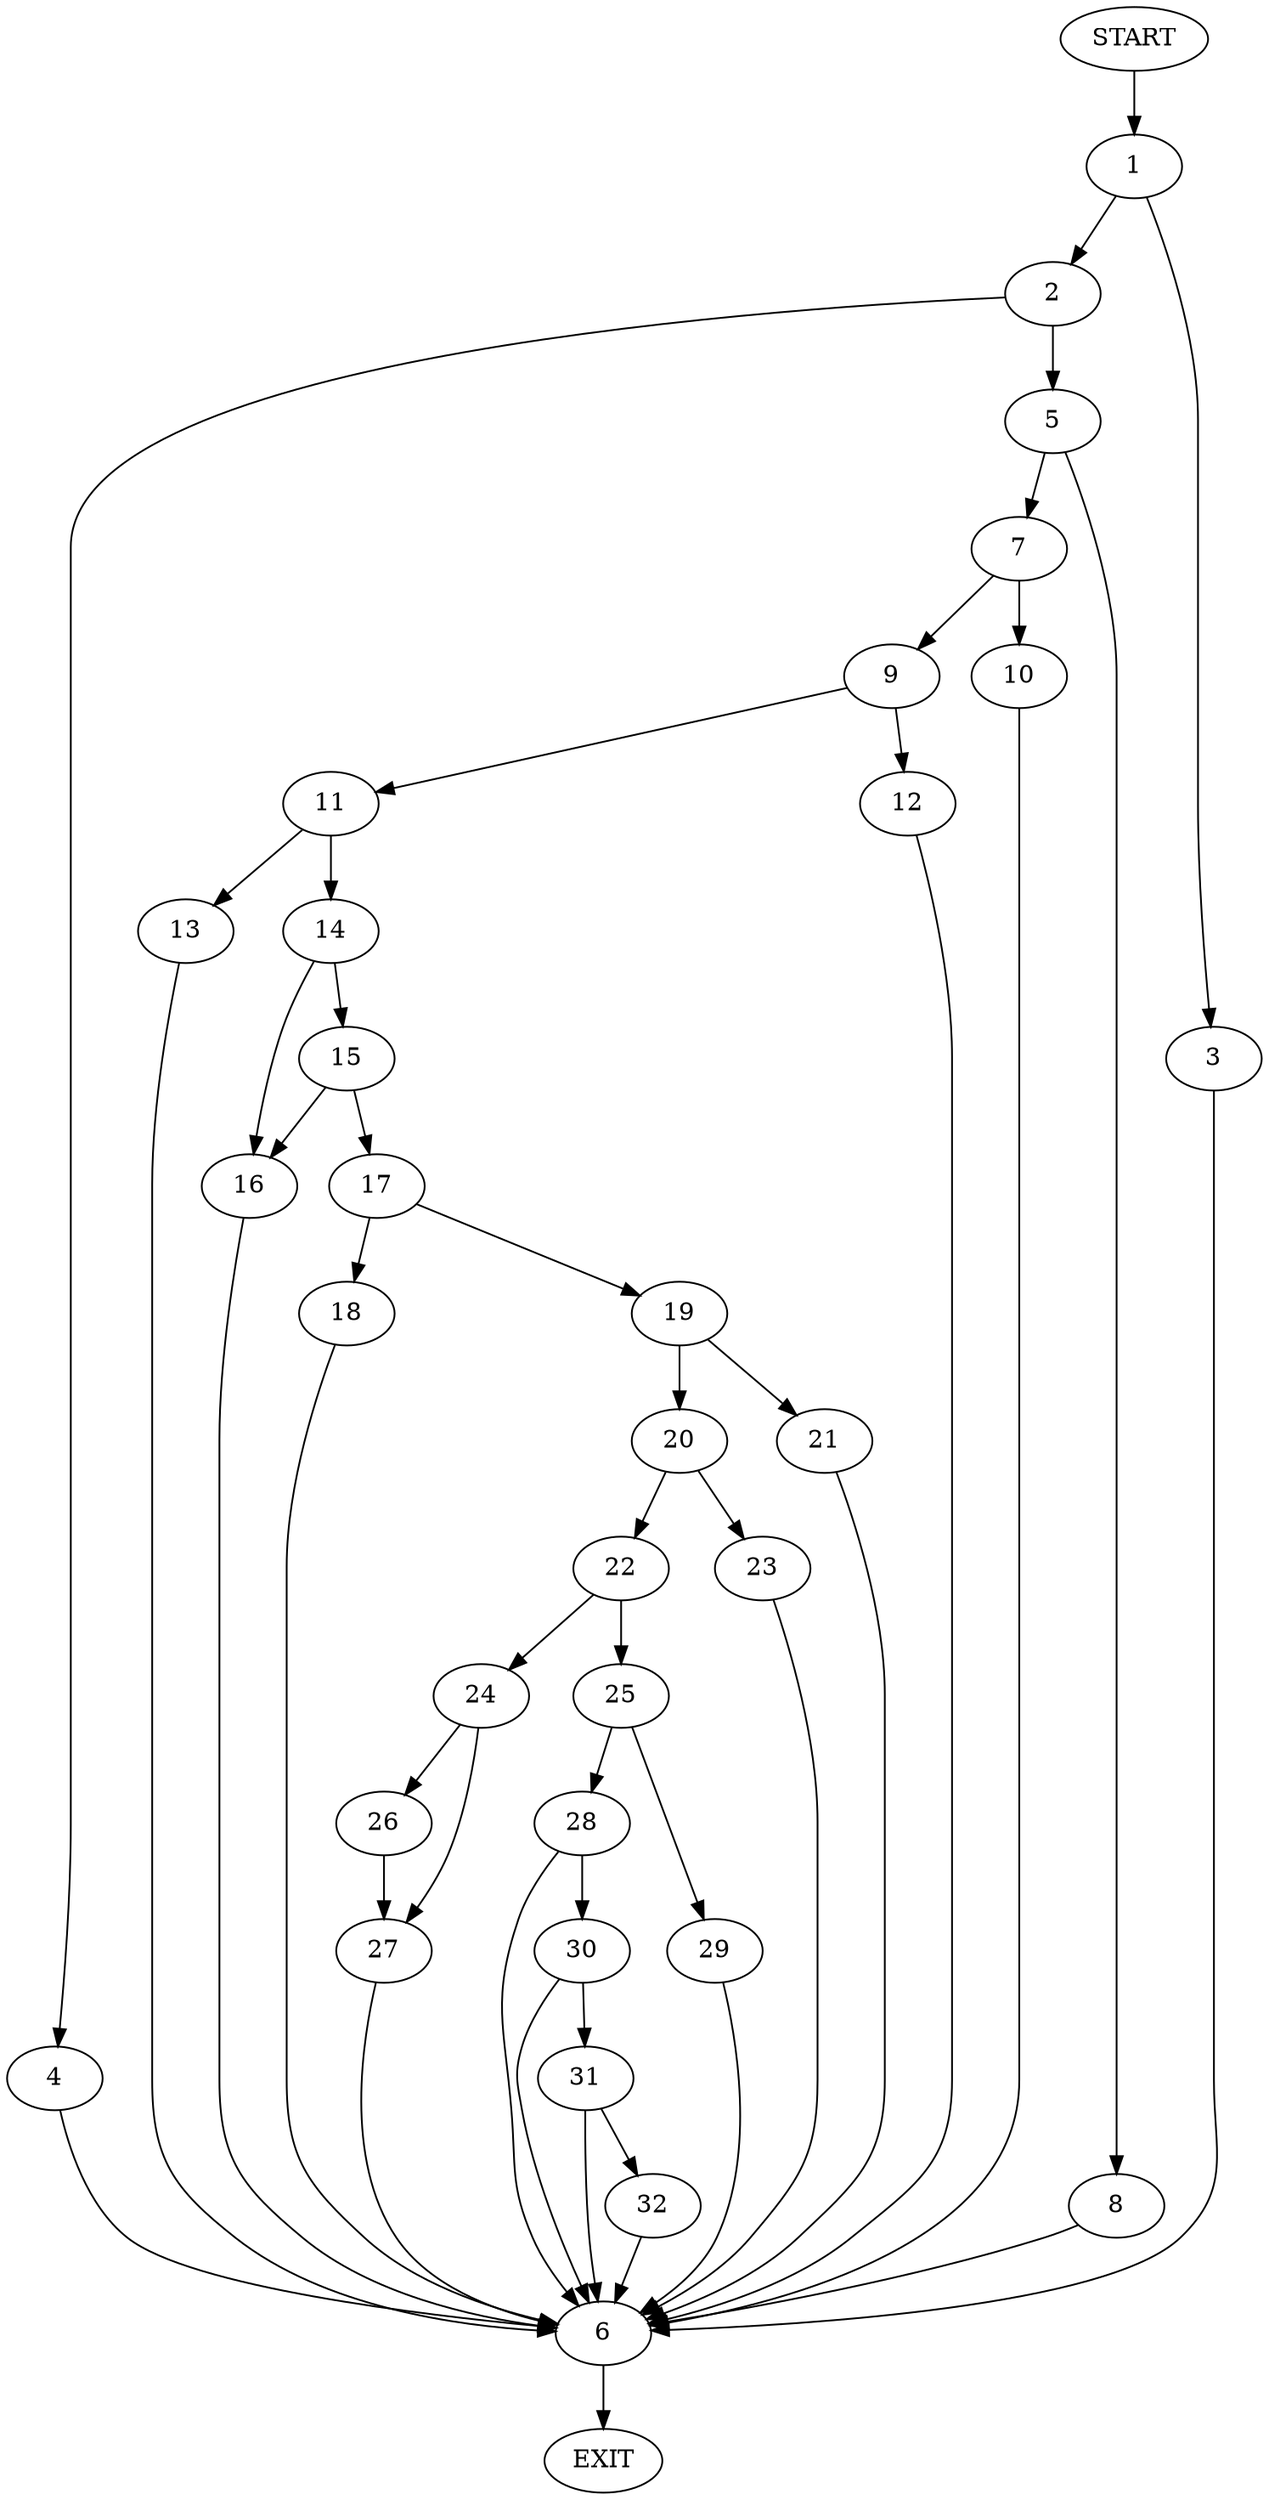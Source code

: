 digraph {
0 [label="START"]
33 [label="EXIT"]
0 -> 1
1 -> 2
1 -> 3
2 -> 4
2 -> 5
3 -> 6
6 -> 33
5 -> 7
5 -> 8
4 -> 6
7 -> 9
7 -> 10
8 -> 6
10 -> 6
9 -> 11
9 -> 12
12 -> 6
11 -> 13
11 -> 14
13 -> 6
14 -> 15
14 -> 16
15 -> 16
15 -> 17
16 -> 6
17 -> 18
17 -> 19
18 -> 6
19 -> 20
19 -> 21
20 -> 22
20 -> 23
21 -> 6
22 -> 24
22 -> 25
23 -> 6
24 -> 26
24 -> 27
25 -> 28
25 -> 29
26 -> 27
27 -> 6
29 -> 6
28 -> 6
28 -> 30
30 -> 6
30 -> 31
31 -> 6
31 -> 32
32 -> 6
}
